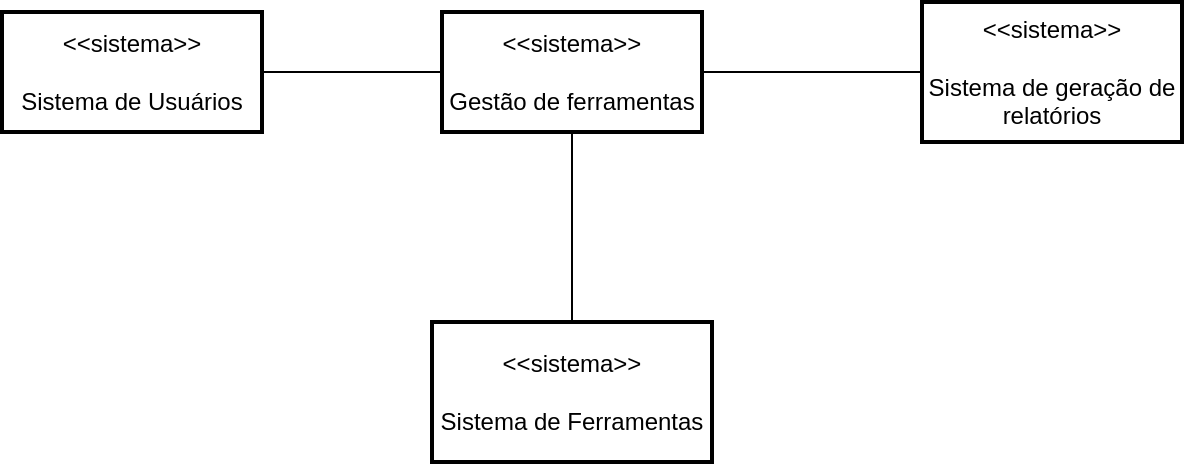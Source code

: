 <mxfile version="25.0.3">
  <diagram id="kgpKYQtTHZ0yAKxKKP6v" name="Page-1">
    <mxGraphModel dx="1434" dy="780" grid="1" gridSize="10" guides="1" tooltips="1" connect="1" arrows="1" fold="1" page="1" pageScale="1" pageWidth="850" pageHeight="1100" math="0" shadow="0">
      <root>
        <mxCell id="0" />
        <mxCell id="1" parent="0" />
        <mxCell id="YyRgcOt9pvVZMx8GNEMt-5" style="edgeStyle=orthogonalEdgeStyle;rounded=0;orthogonalLoop=1;jettySize=auto;html=1;exitX=0.5;exitY=1;exitDx=0;exitDy=0;entryX=0.5;entryY=0;entryDx=0;entryDy=0;endArrow=none;endFill=0;" edge="1" parent="1" source="YyRgcOt9pvVZMx8GNEMt-1" target="YyRgcOt9pvVZMx8GNEMt-3">
          <mxGeometry relative="1" as="geometry" />
        </mxCell>
        <mxCell id="YyRgcOt9pvVZMx8GNEMt-6" style="edgeStyle=orthogonalEdgeStyle;rounded=0;orthogonalLoop=1;jettySize=auto;html=1;exitX=1;exitY=0.5;exitDx=0;exitDy=0;entryX=0;entryY=0.5;entryDx=0;entryDy=0;endArrow=none;endFill=0;" edge="1" parent="1" source="YyRgcOt9pvVZMx8GNEMt-1" target="YyRgcOt9pvVZMx8GNEMt-4">
          <mxGeometry relative="1" as="geometry" />
        </mxCell>
        <mxCell id="YyRgcOt9pvVZMx8GNEMt-1" value="&amp;lt;&amp;lt;sistema&amp;gt;&amp;gt;&lt;div&gt;&lt;br&gt;&lt;/div&gt;&lt;div&gt;Gestão de ferramentas&lt;/div&gt;" style="rounded=0;whiteSpace=wrap;html=1;strokeWidth=2;" vertex="1" parent="1">
          <mxGeometry x="380" y="360" width="130" height="60" as="geometry" />
        </mxCell>
        <mxCell id="YyRgcOt9pvVZMx8GNEMt-7" style="edgeStyle=orthogonalEdgeStyle;rounded=0;orthogonalLoop=1;jettySize=auto;html=1;exitX=1;exitY=0.5;exitDx=0;exitDy=0;entryX=0;entryY=0.5;entryDx=0;entryDy=0;endArrow=none;endFill=0;" edge="1" parent="1" source="YyRgcOt9pvVZMx8GNEMt-2" target="YyRgcOt9pvVZMx8GNEMt-1">
          <mxGeometry relative="1" as="geometry" />
        </mxCell>
        <mxCell id="YyRgcOt9pvVZMx8GNEMt-2" value="&amp;lt;&amp;lt;sistema&amp;gt;&amp;gt;&lt;div&gt;&lt;br&gt;&lt;/div&gt;&lt;div&gt;Sistema de Usuários&lt;/div&gt;" style="rounded=0;whiteSpace=wrap;html=1;strokeWidth=2;" vertex="1" parent="1">
          <mxGeometry x="160" y="360" width="130" height="60" as="geometry" />
        </mxCell>
        <mxCell id="YyRgcOt9pvVZMx8GNEMt-3" value="&amp;lt;&amp;lt;sistema&amp;gt;&amp;gt;&lt;div&gt;&lt;br&gt;&lt;/div&gt;&lt;div&gt;Sistema de Ferramentas&lt;/div&gt;" style="rounded=0;whiteSpace=wrap;html=1;strokeWidth=2;" vertex="1" parent="1">
          <mxGeometry x="375" y="515" width="140" height="70" as="geometry" />
        </mxCell>
        <mxCell id="YyRgcOt9pvVZMx8GNEMt-4" value="&amp;lt;&amp;lt;sistema&amp;gt;&amp;gt;&lt;div&gt;&lt;br&gt;&lt;/div&gt;&lt;div&gt;Sistema de geração de relatórios&lt;/div&gt;" style="rounded=0;whiteSpace=wrap;html=1;strokeWidth=2;" vertex="1" parent="1">
          <mxGeometry x="620" y="355" width="130" height="70" as="geometry" />
        </mxCell>
      </root>
    </mxGraphModel>
  </diagram>
</mxfile>
